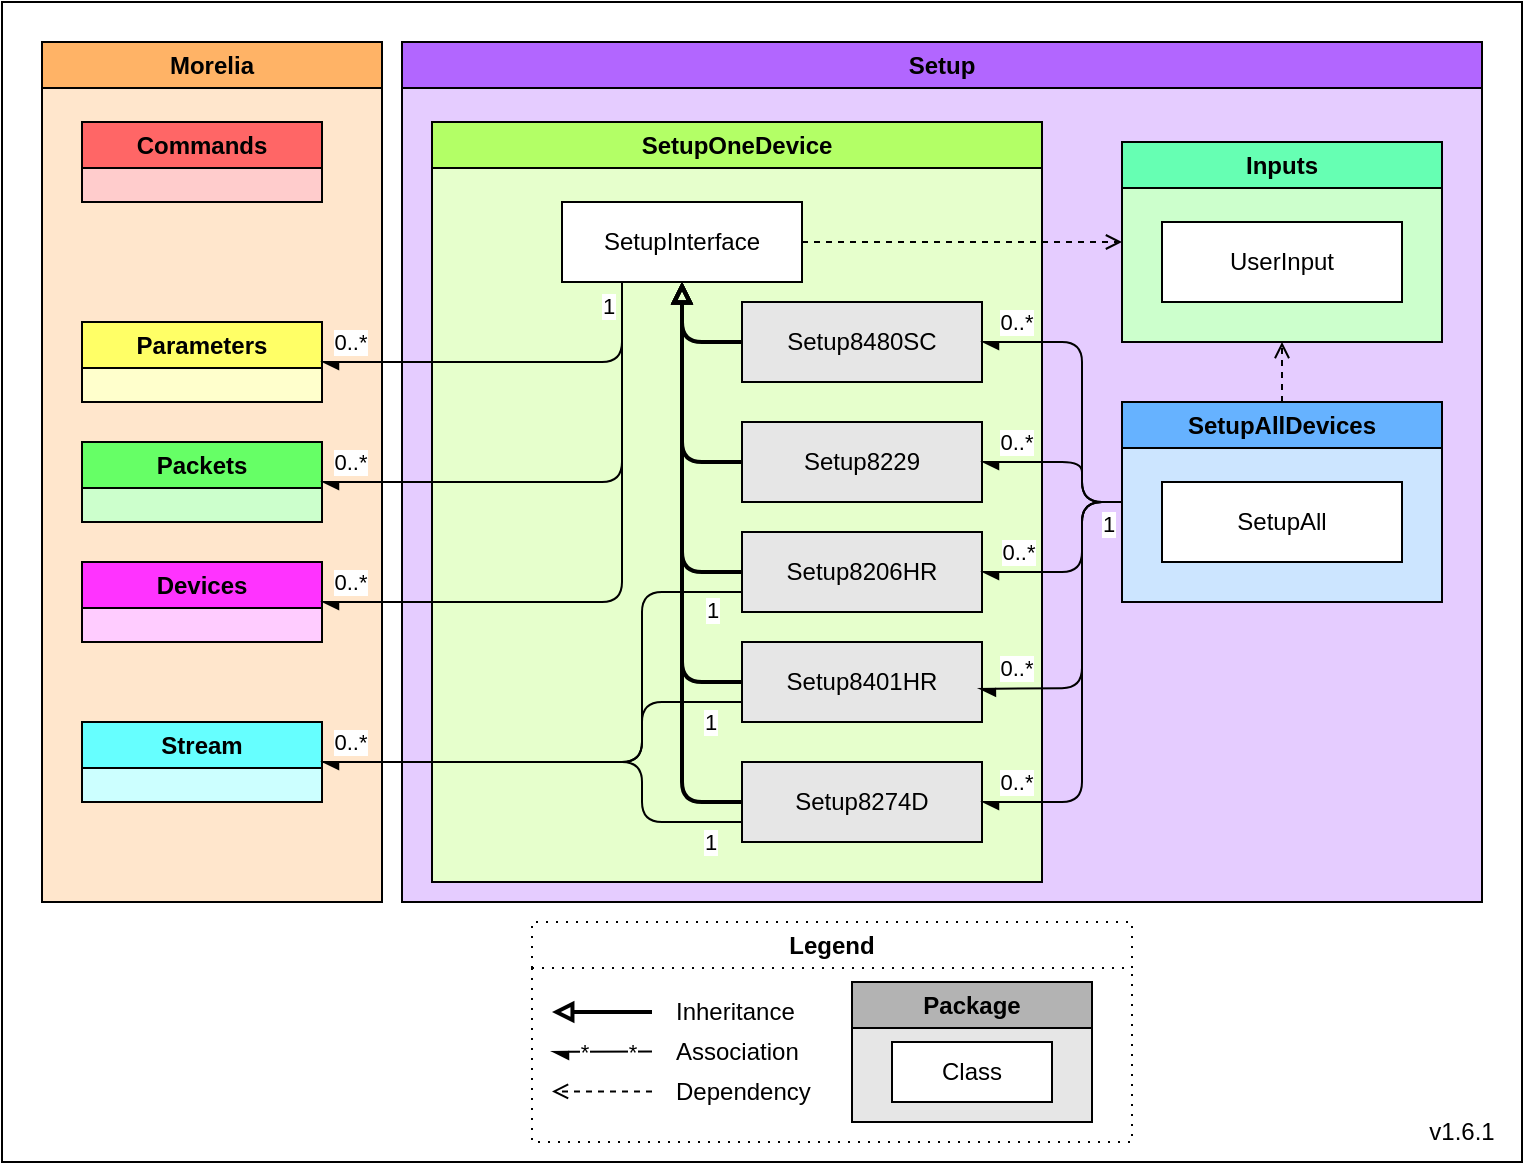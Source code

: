 <mxfile version="21.5.1" type="device">
  <diagram id="tKf8XaDg9jeE4zYhGg8-" name="Setup">
    <mxGraphModel dx="1418" dy="820" grid="1" gridSize="10" guides="1" tooltips="1" connect="1" arrows="1" fold="1" page="1" pageScale="1" pageWidth="850" pageHeight="1100" math="0" shadow="0">
      <root>
        <mxCell id="0" />
        <mxCell id="1" parent="0" />
        <mxCell id="Slde9tUgmKoTj4hSh21i-1" value="" style="rounded=0;whiteSpace=wrap;html=1;" parent="1" vertex="1">
          <mxGeometry x="10" y="10" width="760" height="580" as="geometry" />
        </mxCell>
        <mxCell id="44-xXmvqAvaM7QKxlZ_v-1" value="Morelia" style="swimlane;whiteSpace=wrap;html=1;fillColor=#FFB366;swimlaneFillColor=#FFE6CC;" parent="1" vertex="1">
          <mxGeometry x="30" y="30" width="170" height="430" as="geometry">
            <mxRectangle x="100" y="250" width="80" height="30" as="alternateBounds" />
          </mxGeometry>
        </mxCell>
        <mxCell id="44-xXmvqAvaM7QKxlZ_v-3" value="Devices" style="swimlane;whiteSpace=wrap;html=1;fillColor=#FF33FF;swimlaneFillColor=#FFCCFF;" parent="44-xXmvqAvaM7QKxlZ_v-1" vertex="1">
          <mxGeometry x="20" y="260" width="120" height="40" as="geometry">
            <mxRectangle x="20" y="100" width="90" height="30" as="alternateBounds" />
          </mxGeometry>
        </mxCell>
        <mxCell id="44-xXmvqAvaM7QKxlZ_v-4" value="Packets" style="swimlane;whiteSpace=wrap;html=1;fillColor=#66FF66;swimlaneFillColor=#CCFFCC;" parent="44-xXmvqAvaM7QKxlZ_v-1" vertex="1">
          <mxGeometry x="20" y="200" width="120" height="40" as="geometry">
            <mxRectangle x="20" y="160" width="90" height="30" as="alternateBounds" />
          </mxGeometry>
        </mxCell>
        <mxCell id="GcOCYpmFMNabENArMYts-39" value="Stream" style="swimlane;whiteSpace=wrap;html=1;fillColor=#66FFFF;swimlaneFillColor=#CCFFFF;gradientColor=none;" parent="44-xXmvqAvaM7QKxlZ_v-1" vertex="1">
          <mxGeometry x="20" y="340" width="120" height="40" as="geometry">
            <mxRectangle x="20" y="160" width="90" height="30" as="alternateBounds" />
          </mxGeometry>
        </mxCell>
        <mxCell id="-ZBPmyoN-2S2QFg2cxVi-8" value="Commands" style="swimlane;whiteSpace=wrap;html=1;fillColor=#FF6666;swimlaneFillColor=#FFCCCC;" parent="44-xXmvqAvaM7QKxlZ_v-1" vertex="1">
          <mxGeometry x="20" y="40" width="120" height="40" as="geometry">
            <mxRectangle x="20" y="160" width="90" height="30" as="alternateBounds" />
          </mxGeometry>
        </mxCell>
        <mxCell id="44-xXmvqAvaM7QKxlZ_v-2" value="Parameters" style="swimlane;whiteSpace=wrap;html=1;fillColor=#FFFF66;swimlaneFillColor=#FFFFCC;" parent="44-xXmvqAvaM7QKxlZ_v-1" vertex="1">
          <mxGeometry x="20" y="140" width="120" height="40" as="geometry">
            <mxRectangle x="20" y="40" width="110" height="30" as="alternateBounds" />
          </mxGeometry>
        </mxCell>
        <mxCell id="Slde9tUgmKoTj4hSh21i-2" value="&lt;b&gt;Legend&lt;/b&gt;" style="swimlane;whiteSpace=wrap;html=1;gradientColor=none;dashed=1;dashPattern=1 4;fontStyle=0" parent="1" vertex="1">
          <mxGeometry x="275" y="470" width="300" height="110" as="geometry" />
        </mxCell>
        <mxCell id="Slde9tUgmKoTj4hSh21i-3" value="Inheritance" style="text;html=1;strokeColor=none;fillColor=none;align=left;verticalAlign=middle;whiteSpace=wrap;rounded=0;fontStyle=0" parent="Slde9tUgmKoTj4hSh21i-2" vertex="1">
          <mxGeometry x="70" y="35" width="80" height="20" as="geometry" />
        </mxCell>
        <mxCell id="Slde9tUgmKoTj4hSh21i-4" value="" style="endArrow=block;html=1;endFill=0;strokeWidth=2;fontStyle=0" parent="Slde9tUgmKoTj4hSh21i-2" edge="1">
          <mxGeometry width="50" height="50" relative="1" as="geometry">
            <mxPoint x="60" y="45" as="sourcePoint" />
            <mxPoint x="10" y="45" as="targetPoint" />
          </mxGeometry>
        </mxCell>
        <mxCell id="Slde9tUgmKoTj4hSh21i-5" value="Association" style="text;html=1;strokeColor=none;fillColor=none;align=left;verticalAlign=middle;whiteSpace=wrap;rounded=0;fontStyle=0" parent="Slde9tUgmKoTj4hSh21i-2" vertex="1">
          <mxGeometry x="70" y="55" width="80" height="20" as="geometry" />
        </mxCell>
        <mxCell id="Slde9tUgmKoTj4hSh21i-10" value="Package" style="swimlane;whiteSpace=wrap;html=1;fillColor=#B3B3B3;swimlaneFillColor=#E6E6E6;" parent="Slde9tUgmKoTj4hSh21i-2" vertex="1">
          <mxGeometry x="160" y="30" width="120" height="70" as="geometry" />
        </mxCell>
        <mxCell id="Slde9tUgmKoTj4hSh21i-9" value="Class" style="rounded=0;whiteSpace=wrap;html=1;" parent="Slde9tUgmKoTj4hSh21i-10" vertex="1">
          <mxGeometry x="20" y="30" width="80" height="30" as="geometry" />
        </mxCell>
        <mxCell id="Slde9tUgmKoTj4hSh21i-11" value="" style="endArrow=open;html=1;endFill=0;dashed=1;fontStyle=0" parent="Slde9tUgmKoTj4hSh21i-2" edge="1">
          <mxGeometry width="50" height="50" relative="1" as="geometry">
            <mxPoint x="60" y="84.71" as="sourcePoint" />
            <mxPoint x="10" y="84.71" as="targetPoint" />
          </mxGeometry>
        </mxCell>
        <mxCell id="Slde9tUgmKoTj4hSh21i-12" value="Dependency" style="text;html=1;strokeColor=none;fillColor=none;align=left;verticalAlign=middle;whiteSpace=wrap;rounded=0;fontStyle=0" parent="Slde9tUgmKoTj4hSh21i-2" vertex="1">
          <mxGeometry x="70" y="75" width="80" height="20" as="geometry" />
        </mxCell>
        <mxCell id="GcOCYpmFMNabENArMYts-40" value="" style="endArrow=async;html=1;endFill=1;fontStyle=0" parent="Slde9tUgmKoTj4hSh21i-2" edge="1">
          <mxGeometry width="50" height="50" relative="1" as="geometry">
            <mxPoint x="60" y="64.71" as="sourcePoint" />
            <mxPoint x="10" y="64.96" as="targetPoint" />
          </mxGeometry>
        </mxCell>
        <mxCell id="GcOCYpmFMNabENArMYts-41" value="*" style="edgeLabel;html=1;align=center;verticalAlign=middle;resizable=0;points=[];fontStyle=0" parent="GcOCYpmFMNabENArMYts-40" vertex="1" connectable="0">
          <mxGeometry x="0.627" relative="1" as="geometry">
            <mxPoint x="6" as="offset" />
          </mxGeometry>
        </mxCell>
        <mxCell id="GcOCYpmFMNabENArMYts-42" value="*&lt;br&gt;" style="edgeLabel;html=1;align=center;verticalAlign=middle;resizable=0;points=[];fontStyle=0" parent="GcOCYpmFMNabENArMYts-40" vertex="1" connectable="0">
          <mxGeometry x="-0.706" relative="1" as="geometry">
            <mxPoint x="-3" as="offset" />
          </mxGeometry>
        </mxCell>
        <mxCell id="Slde9tUgmKoTj4hSh21i-13" value="v1.6.1" style="text;html=1;strokeColor=none;fillColor=none;align=center;verticalAlign=middle;whiteSpace=wrap;rounded=0;fontStyle=0" parent="1" vertex="1">
          <mxGeometry x="710" y="560" width="60" height="30" as="geometry" />
        </mxCell>
        <mxCell id="R2ghkeG9O-_2AuDWkGvL-6" value="Setup" style="swimlane;whiteSpace=wrap;html=1;fillColor=#B266FF;swimlaneFillColor=#E5CCFF;" parent="1" vertex="1">
          <mxGeometry x="210" y="30" width="540" height="430" as="geometry" />
        </mxCell>
        <mxCell id="R2ghkeG9O-_2AuDWkGvL-4" value="SetupOneDevice" style="swimlane;whiteSpace=wrap;html=1;fillColor=#B3FF66;swimlaneFillColor=#E6FFCC;" parent="R2ghkeG9O-_2AuDWkGvL-6" vertex="1">
          <mxGeometry x="15" y="40" width="305" height="380" as="geometry" />
        </mxCell>
        <mxCell id="x58oY4TgvYuZlQ18G-Yt-39" value="Setup8401HR" style="rounded=0;whiteSpace=wrap;html=1;fontStyle=0;fillColor=#E6E6E6;" parent="R2ghkeG9O-_2AuDWkGvL-4" vertex="1">
          <mxGeometry x="155" y="260" width="120" height="40" as="geometry" />
        </mxCell>
        <mxCell id="x58oY4TgvYuZlQ18G-Yt-43" value="&lt;span&gt;Setup8480SC&lt;/span&gt;" style="rounded=0;whiteSpace=wrap;html=1;fontStyle=0;fillColor=#E6E6E6;" parent="R2ghkeG9O-_2AuDWkGvL-4" vertex="1">
          <mxGeometry x="155" y="90" width="120" height="40" as="geometry" />
        </mxCell>
        <mxCell id="x58oY4TgvYuZlQ18G-Yt-41" value="SetupInterface" style="rounded=0;whiteSpace=wrap;html=1;fontStyle=0" parent="R2ghkeG9O-_2AuDWkGvL-4" vertex="1">
          <mxGeometry x="65" y="40" width="120" height="40" as="geometry" />
        </mxCell>
        <mxCell id="x58oY4TgvYuZlQ18G-Yt-42" value="Setup8229" style="rounded=0;whiteSpace=wrap;html=1;fontStyle=0;fillColor=#E6E6E6;" parent="R2ghkeG9O-_2AuDWkGvL-4" vertex="1">
          <mxGeometry x="155" y="150" width="120" height="40" as="geometry" />
        </mxCell>
        <mxCell id="x58oY4TgvYuZlQ18G-Yt-35" value="Setup8206HR" style="rounded=0;whiteSpace=wrap;html=1;fontStyle=0;fillColor=#E6E6E6;" parent="R2ghkeG9O-_2AuDWkGvL-4" vertex="1">
          <mxGeometry x="155" y="205" width="120" height="40" as="geometry" />
        </mxCell>
        <mxCell id="x58oY4TgvYuZlQ18G-Yt-4" value="" style="endArrow=block;html=1;endFill=0;strokeWidth=2;fontStyle=0" parent="R2ghkeG9O-_2AuDWkGvL-4" source="x58oY4TgvYuZlQ18G-Yt-39" target="x58oY4TgvYuZlQ18G-Yt-41" edge="1">
          <mxGeometry width="50" height="50" relative="1" as="geometry">
            <mxPoint x="155" y="275" as="sourcePoint" />
            <mxPoint x="125" y="245" as="targetPoint" />
            <Array as="points">
              <mxPoint x="125" y="280" />
            </Array>
          </mxGeometry>
        </mxCell>
        <mxCell id="bSlkkaULo5ZqBv0GWyKj-1" value="Setup8274D" style="rounded=0;whiteSpace=wrap;html=1;fontStyle=0;fillColor=#E6E6E6;" parent="R2ghkeG9O-_2AuDWkGvL-4" vertex="1">
          <mxGeometry x="155" y="320" width="120" height="40" as="geometry" />
        </mxCell>
        <mxCell id="bSlkkaULo5ZqBv0GWyKj-2" value="" style="endArrow=block;html=1;endFill=0;strokeWidth=2;fontStyle=0;exitX=0;exitY=0.5;exitDx=0;exitDy=0;rounded=1;" parent="R2ghkeG9O-_2AuDWkGvL-4" source="bSlkkaULo5ZqBv0GWyKj-1" target="x58oY4TgvYuZlQ18G-Yt-41" edge="1">
          <mxGeometry width="50" height="50" relative="1" as="geometry">
            <mxPoint x="135" y="260" as="sourcePoint" />
            <mxPoint x="135" y="90" as="targetPoint" />
            <Array as="points">
              <mxPoint x="125" y="340" />
            </Array>
          </mxGeometry>
        </mxCell>
        <mxCell id="bSlkkaULo5ZqBv0GWyKj-12" value="" style="endArrow=block;html=1;endFill=0;strokeWidth=2;fontStyle=0" parent="R2ghkeG9O-_2AuDWkGvL-4" source="x58oY4TgvYuZlQ18G-Yt-35" target="x58oY4TgvYuZlQ18G-Yt-41" edge="1">
          <mxGeometry width="50" height="50" relative="1" as="geometry">
            <mxPoint x="155" y="220" as="sourcePoint" />
            <mxPoint x="125" y="190" as="targetPoint" />
            <Array as="points">
              <mxPoint x="125" y="225" />
            </Array>
          </mxGeometry>
        </mxCell>
        <mxCell id="bSlkkaULo5ZqBv0GWyKj-13" value="" style="endArrow=block;html=1;endFill=0;strokeWidth=2;fontStyle=0" parent="R2ghkeG9O-_2AuDWkGvL-4" source="x58oY4TgvYuZlQ18G-Yt-42" target="x58oY4TgvYuZlQ18G-Yt-41" edge="1">
          <mxGeometry width="50" height="50" relative="1" as="geometry">
            <mxPoint x="155" y="170" as="sourcePoint" />
            <mxPoint x="125" y="140" as="targetPoint" />
            <Array as="points">
              <mxPoint x="125" y="170" />
            </Array>
          </mxGeometry>
        </mxCell>
        <mxCell id="bSlkkaULo5ZqBv0GWyKj-14" value="" style="endArrow=block;html=1;endFill=0;strokeWidth=2;fontStyle=0" parent="R2ghkeG9O-_2AuDWkGvL-4" source="x58oY4TgvYuZlQ18G-Yt-43" target="x58oY4TgvYuZlQ18G-Yt-41" edge="1">
          <mxGeometry width="50" height="50" relative="1" as="geometry">
            <mxPoint x="155" y="120" as="sourcePoint" />
            <mxPoint x="125" y="90" as="targetPoint" />
            <Array as="points">
              <mxPoint x="125" y="110" />
            </Array>
          </mxGeometry>
        </mxCell>
        <mxCell id="R2ghkeG9O-_2AuDWkGvL-1" value="Inputs" style="swimlane;whiteSpace=wrap;html=1;fillColor=#66FFB3;swimlaneFillColor=#CCFFCC;" parent="R2ghkeG9O-_2AuDWkGvL-6" vertex="1">
          <mxGeometry x="360" y="50" width="160" height="100" as="geometry" />
        </mxCell>
        <mxCell id="x58oY4TgvYuZlQ18G-Yt-40" value="UserInput" style="rounded=0;whiteSpace=wrap;html=1;fontStyle=0" parent="R2ghkeG9O-_2AuDWkGvL-1" vertex="1">
          <mxGeometry x="20" y="40" width="120" height="40" as="geometry" />
        </mxCell>
        <mxCell id="x58oY4TgvYuZlQ18G-Yt-5" value="" style="endArrow=open;html=1;endFill=0;dashed=1;fontStyle=0;exitX=1;exitY=0.5;exitDx=0;exitDy=0;" parent="R2ghkeG9O-_2AuDWkGvL-6" source="x58oY4TgvYuZlQ18G-Yt-41" target="R2ghkeG9O-_2AuDWkGvL-1" edge="1">
          <mxGeometry width="50" height="50" relative="1" as="geometry">
            <mxPoint x="574" y="125.22" as="sourcePoint" />
            <mxPoint x="425" y="270" as="targetPoint" />
          </mxGeometry>
        </mxCell>
        <mxCell id="3bQQR4EIXgQ4GpRWXqI2-1" value="SetupAllDevices" style="swimlane;whiteSpace=wrap;html=1;fillColor=#66B2FF;swimlaneFillColor=#CCE5FF;" parent="R2ghkeG9O-_2AuDWkGvL-6" vertex="1">
          <mxGeometry x="360" y="180" width="160" height="100" as="geometry" />
        </mxCell>
        <mxCell id="x58oY4TgvYuZlQ18G-Yt-34" value="SetupAll" style="rounded=0;whiteSpace=wrap;html=1;fontStyle=0" parent="3bQQR4EIXgQ4GpRWXqI2-1" vertex="1">
          <mxGeometry x="20" y="40" width="120" height="40" as="geometry" />
        </mxCell>
        <mxCell id="6afBlCEfeBArHvcIuozF-1" value="" style="endArrow=open;html=1;endFill=0;dashed=1;fontStyle=0;" parent="R2ghkeG9O-_2AuDWkGvL-6" source="3bQQR4EIXgQ4GpRWXqI2-1" target="R2ghkeG9O-_2AuDWkGvL-1" edge="1">
          <mxGeometry width="50" height="50" relative="1" as="geometry">
            <mxPoint x="264" y="430" as="sourcePoint" />
            <mxPoint x="455" y="140" as="targetPoint" />
          </mxGeometry>
        </mxCell>
        <mxCell id="x58oY4TgvYuZlQ18G-Yt-52" value="" style="endArrow=async;html=1;endFill=1;fontStyle=0;entryX=1;entryY=0.5;entryDx=0;entryDy=0;exitX=0;exitY=0.5;exitDx=0;exitDy=0;" parent="R2ghkeG9O-_2AuDWkGvL-6" source="3bQQR4EIXgQ4GpRWXqI2-1" target="x58oY4TgvYuZlQ18G-Yt-43" edge="1">
          <mxGeometry width="50" height="50" relative="1" as="geometry">
            <mxPoint x="175" y="250" as="sourcePoint" />
            <mxPoint x="1286" y="136" as="targetPoint" />
            <Array as="points">
              <mxPoint x="340" y="230" />
              <mxPoint x="340" y="150" />
            </Array>
          </mxGeometry>
        </mxCell>
        <mxCell id="x58oY4TgvYuZlQ18G-Yt-53" value="0..*" style="edgeLabel;html=1;align=center;verticalAlign=middle;resizable=0;points=[];fontStyle=0" parent="x58oY4TgvYuZlQ18G-Yt-52" vertex="1" connectable="0">
          <mxGeometry x="0.627" relative="1" as="geometry">
            <mxPoint x="-11" y="-10" as="offset" />
          </mxGeometry>
        </mxCell>
        <mxCell id="bSlkkaULo5ZqBv0GWyKj-3" value="" style="endArrow=async;html=1;endFill=1;fontStyle=0;entryX=1;entryY=0.5;entryDx=0;entryDy=0;exitX=0;exitY=0.5;exitDx=0;exitDy=0;" parent="R2ghkeG9O-_2AuDWkGvL-6" source="3bQQR4EIXgQ4GpRWXqI2-1" target="bSlkkaULo5ZqBv0GWyKj-1" edge="1">
          <mxGeometry width="50" height="50" relative="1" as="geometry">
            <mxPoint x="385" y="313" as="sourcePoint" />
            <mxPoint x="205" y="318" as="targetPoint" />
            <Array as="points">
              <mxPoint x="340" y="230" />
              <mxPoint x="340" y="380" />
            </Array>
          </mxGeometry>
        </mxCell>
        <mxCell id="bSlkkaULo5ZqBv0GWyKj-4" value="0..*" style="edgeLabel;html=1;align=center;verticalAlign=middle;resizable=0;points=[];fontStyle=0" parent="bSlkkaULo5ZqBv0GWyKj-3" vertex="1" connectable="0">
          <mxGeometry x="0.627" relative="1" as="geometry">
            <mxPoint x="-24" y="-10" as="offset" />
          </mxGeometry>
        </mxCell>
        <mxCell id="bSlkkaULo5ZqBv0GWyKj-5" value="1" style="edgeLabel;html=1;align=center;verticalAlign=middle;resizable=0;points=[];fontStyle=0" parent="bSlkkaULo5ZqBv0GWyKj-3" vertex="1" connectable="0">
          <mxGeometry x="-0.706" relative="1" as="geometry">
            <mxPoint x="13" y="-2" as="offset" />
          </mxGeometry>
        </mxCell>
        <mxCell id="bSlkkaULo5ZqBv0GWyKj-22" value="" style="endArrow=async;html=1;endFill=1;fontStyle=0;entryX=0.987;entryY=0.586;entryDx=0;entryDy=0;exitX=0;exitY=0.5;exitDx=0;exitDy=0;entryPerimeter=0;" parent="R2ghkeG9O-_2AuDWkGvL-6" source="3bQQR4EIXgQ4GpRWXqI2-1" target="x58oY4TgvYuZlQ18G-Yt-39" edge="1">
          <mxGeometry width="50" height="50" relative="1" as="geometry">
            <mxPoint x="385" y="225" as="sourcePoint" />
            <mxPoint x="300" y="160" as="targetPoint" />
            <Array as="points">
              <mxPoint x="340" y="230" />
              <mxPoint x="340" y="323" />
            </Array>
          </mxGeometry>
        </mxCell>
        <mxCell id="bSlkkaULo5ZqBv0GWyKj-23" value="0..*" style="edgeLabel;html=1;align=center;verticalAlign=middle;resizable=0;points=[];fontStyle=0" parent="bSlkkaULo5ZqBv0GWyKj-22" vertex="1" connectable="0">
          <mxGeometry x="0.627" relative="1" as="geometry">
            <mxPoint x="-12" y="-10" as="offset" />
          </mxGeometry>
        </mxCell>
        <mxCell id="bSlkkaULo5ZqBv0GWyKj-24" value="" style="endArrow=async;html=1;endFill=1;fontStyle=0;entryX=1;entryY=0.5;entryDx=0;entryDy=0;exitX=0;exitY=0.5;exitDx=0;exitDy=0;" parent="R2ghkeG9O-_2AuDWkGvL-6" source="3bQQR4EIXgQ4GpRWXqI2-1" target="x58oY4TgvYuZlQ18G-Yt-35" edge="1">
          <mxGeometry width="50" height="50" relative="1" as="geometry">
            <mxPoint x="385" y="225" as="sourcePoint" />
            <mxPoint x="298" y="333" as="targetPoint" />
            <Array as="points">
              <mxPoint x="340" y="230" />
              <mxPoint x="340" y="265" />
            </Array>
          </mxGeometry>
        </mxCell>
        <mxCell id="bSlkkaULo5ZqBv0GWyKj-25" value="0..*" style="edgeLabel;html=1;align=center;verticalAlign=middle;resizable=0;points=[];fontStyle=0" parent="bSlkkaULo5ZqBv0GWyKj-24" vertex="1" connectable="0">
          <mxGeometry x="0.627" relative="1" as="geometry">
            <mxPoint x="-2" y="-10" as="offset" />
          </mxGeometry>
        </mxCell>
        <mxCell id="bSlkkaULo5ZqBv0GWyKj-26" value="" style="endArrow=async;html=1;endFill=1;fontStyle=0;exitX=0;exitY=0.5;exitDx=0;exitDy=0;entryX=1;entryY=0.5;entryDx=0;entryDy=0;" parent="R2ghkeG9O-_2AuDWkGvL-6" source="3bQQR4EIXgQ4GpRWXqI2-1" target="x58oY4TgvYuZlQ18G-Yt-42" edge="1">
          <mxGeometry width="50" height="50" relative="1" as="geometry">
            <mxPoint x="385" y="225" as="sourcePoint" />
            <mxPoint x="300" y="275" as="targetPoint" />
            <Array as="points">
              <mxPoint x="340" y="230" />
              <mxPoint x="340" y="210" />
            </Array>
          </mxGeometry>
        </mxCell>
        <mxCell id="bSlkkaULo5ZqBv0GWyKj-27" value="0..*" style="edgeLabel;html=1;align=center;verticalAlign=middle;resizable=0;points=[];fontStyle=0" parent="bSlkkaULo5ZqBv0GWyKj-26" vertex="1" connectable="0">
          <mxGeometry x="0.627" relative="1" as="geometry">
            <mxPoint y="-10" as="offset" />
          </mxGeometry>
        </mxCell>
        <mxCell id="GeI4wZPfEz42wUWC54lK-4" value="" style="endArrow=async;html=1;endFill=1;fontStyle=0;exitX=0.25;exitY=1;exitDx=0;exitDy=0;" parent="1" source="x58oY4TgvYuZlQ18G-Yt-41" edge="1">
          <mxGeometry width="50" height="50" relative="1" as="geometry">
            <mxPoint x="475" y="143" as="sourcePoint" />
            <mxPoint x="170" y="310" as="targetPoint" />
            <Array as="points">
              <mxPoint x="320" y="310" />
            </Array>
          </mxGeometry>
        </mxCell>
        <mxCell id="GeI4wZPfEz42wUWC54lK-5" value="0..*" style="edgeLabel;html=1;align=center;verticalAlign=middle;resizable=0;points=[];fontStyle=0" parent="GeI4wZPfEz42wUWC54lK-4" vertex="1" connectable="0">
          <mxGeometry x="0.627" relative="1" as="geometry">
            <mxPoint x="-44" y="-10" as="offset" />
          </mxGeometry>
        </mxCell>
        <mxCell id="GeI4wZPfEz42wUWC54lK-6" value="1" style="edgeLabel;html=1;align=center;verticalAlign=middle;resizable=0;points=[];fontStyle=0" parent="GeI4wZPfEz42wUWC54lK-4" vertex="1" connectable="0">
          <mxGeometry x="-0.706" relative="1" as="geometry">
            <mxPoint x="-7" y="-34" as="offset" />
          </mxGeometry>
        </mxCell>
        <mxCell id="GeI4wZPfEz42wUWC54lK-10" value="" style="endArrow=async;html=1;endFill=1;fontStyle=0;exitX=0;exitY=0.75;exitDx=0;exitDy=0;entryX=1;entryY=0.5;entryDx=0;entryDy=0;" parent="1" source="x58oY4TgvYuZlQ18G-Yt-35" target="GcOCYpmFMNabENArMYts-39" edge="1">
          <mxGeometry width="50" height="50" relative="1" as="geometry">
            <mxPoint x="370" y="275" as="sourcePoint" />
            <mxPoint x="175" y="234" as="targetPoint" />
            <Array as="points">
              <mxPoint x="330" y="305" />
              <mxPoint x="330" y="390" />
            </Array>
          </mxGeometry>
        </mxCell>
        <mxCell id="GeI4wZPfEz42wUWC54lK-11" value="0..*" style="edgeLabel;html=1;align=center;verticalAlign=middle;resizable=0;points=[];fontStyle=0" parent="GeI4wZPfEz42wUWC54lK-10" vertex="1" connectable="0">
          <mxGeometry x="0.627" relative="1" as="geometry">
            <mxPoint x="-41" y="-10" as="offset" />
          </mxGeometry>
        </mxCell>
        <mxCell id="GeI4wZPfEz42wUWC54lK-12" value="1" style="edgeLabel;html=1;align=center;verticalAlign=middle;resizable=0;points=[];fontStyle=0" parent="GeI4wZPfEz42wUWC54lK-10" vertex="1" connectable="0">
          <mxGeometry x="-0.706" relative="1" as="geometry">
            <mxPoint x="28" y="9" as="offset" />
          </mxGeometry>
        </mxCell>
        <mxCell id="bSlkkaULo5ZqBv0GWyKj-6" value="" style="endArrow=none;html=1;endFill=0;fontStyle=0;exitX=0;exitY=0.75;exitDx=0;exitDy=0;entryX=1;entryY=0.5;entryDx=0;entryDy=0;" parent="1" source="x58oY4TgvYuZlQ18G-Yt-39" target="GcOCYpmFMNabENArMYts-39" edge="1">
          <mxGeometry width="50" height="50" relative="1" as="geometry">
            <mxPoint x="380" y="500" as="sourcePoint" />
            <mxPoint x="320" y="370" as="targetPoint" />
            <Array as="points">
              <mxPoint x="330" y="360" />
              <mxPoint x="330" y="390" />
            </Array>
          </mxGeometry>
        </mxCell>
        <mxCell id="bSlkkaULo5ZqBv0GWyKj-8" value="1" style="edgeLabel;html=1;align=center;verticalAlign=middle;resizable=0;points=[];fontStyle=0" parent="bSlkkaULo5ZqBv0GWyKj-6" vertex="1" connectable="0">
          <mxGeometry x="-0.706" relative="1" as="geometry">
            <mxPoint x="19" y="10" as="offset" />
          </mxGeometry>
        </mxCell>
        <mxCell id="bSlkkaULo5ZqBv0GWyKj-15" value="" style="endArrow=async;html=1;endFill=1;fontStyle=0;entryX=1;entryY=0.5;entryDx=0;entryDy=0;exitX=0.25;exitY=1;exitDx=0;exitDy=0;" parent="1" source="x58oY4TgvYuZlQ18G-Yt-41" target="44-xXmvqAvaM7QKxlZ_v-4" edge="1">
          <mxGeometry width="50" height="50" relative="1" as="geometry">
            <mxPoint x="310" y="220" as="sourcePoint" />
            <mxPoint x="180" y="320" as="targetPoint" />
            <Array as="points">
              <mxPoint x="320" y="250" />
            </Array>
          </mxGeometry>
        </mxCell>
        <mxCell id="bSlkkaULo5ZqBv0GWyKj-16" value="0..*" style="edgeLabel;html=1;align=center;verticalAlign=middle;resizable=0;points=[];fontStyle=0" parent="bSlkkaULo5ZqBv0GWyKj-15" vertex="1" connectable="0">
          <mxGeometry x="0.627" relative="1" as="geometry">
            <mxPoint x="-33" y="-10" as="offset" />
          </mxGeometry>
        </mxCell>
        <mxCell id="bSlkkaULo5ZqBv0GWyKj-20" value="" style="endArrow=none;html=1;endFill=0;fontStyle=0;exitX=0;exitY=0.75;exitDx=0;exitDy=0;entryX=1;entryY=0.5;entryDx=0;entryDy=0;" parent="1" source="bSlkkaULo5ZqBv0GWyKj-1" target="GcOCYpmFMNabENArMYts-39" edge="1">
          <mxGeometry width="50" height="50" relative="1" as="geometry">
            <mxPoint x="380" y="370" as="sourcePoint" />
            <mxPoint x="320" y="380" as="targetPoint" />
            <Array as="points">
              <mxPoint x="330" y="420" />
              <mxPoint x="330" y="390" />
            </Array>
          </mxGeometry>
        </mxCell>
        <mxCell id="bSlkkaULo5ZqBv0GWyKj-21" value="1" style="edgeLabel;html=1;align=center;verticalAlign=middle;resizable=0;points=[];fontStyle=0" parent="bSlkkaULo5ZqBv0GWyKj-20" vertex="1" connectable="0">
          <mxGeometry x="-0.706" relative="1" as="geometry">
            <mxPoint x="19" y="10" as="offset" />
          </mxGeometry>
        </mxCell>
        <mxCell id="bSlkkaULo5ZqBv0GWyKj-18" value="" style="endArrow=async;html=1;endFill=1;fontStyle=0;exitX=0.25;exitY=1;exitDx=0;exitDy=0;" parent="1" source="x58oY4TgvYuZlQ18G-Yt-41" target="44-xXmvqAvaM7QKxlZ_v-2" edge="1">
          <mxGeometry width="50" height="50" relative="1" as="geometry">
            <mxPoint x="315" y="170" as="sourcePoint" />
            <mxPoint x="175" y="183" as="targetPoint" />
            <Array as="points">
              <mxPoint x="320" y="190" />
            </Array>
          </mxGeometry>
        </mxCell>
        <mxCell id="bSlkkaULo5ZqBv0GWyKj-19" value="0..*" style="edgeLabel;html=1;align=center;verticalAlign=middle;resizable=0;points=[];fontStyle=0" parent="bSlkkaULo5ZqBv0GWyKj-18" vertex="1" connectable="0">
          <mxGeometry x="0.627" relative="1" as="geometry">
            <mxPoint x="-22" y="-10" as="offset" />
          </mxGeometry>
        </mxCell>
      </root>
    </mxGraphModel>
  </diagram>
</mxfile>
